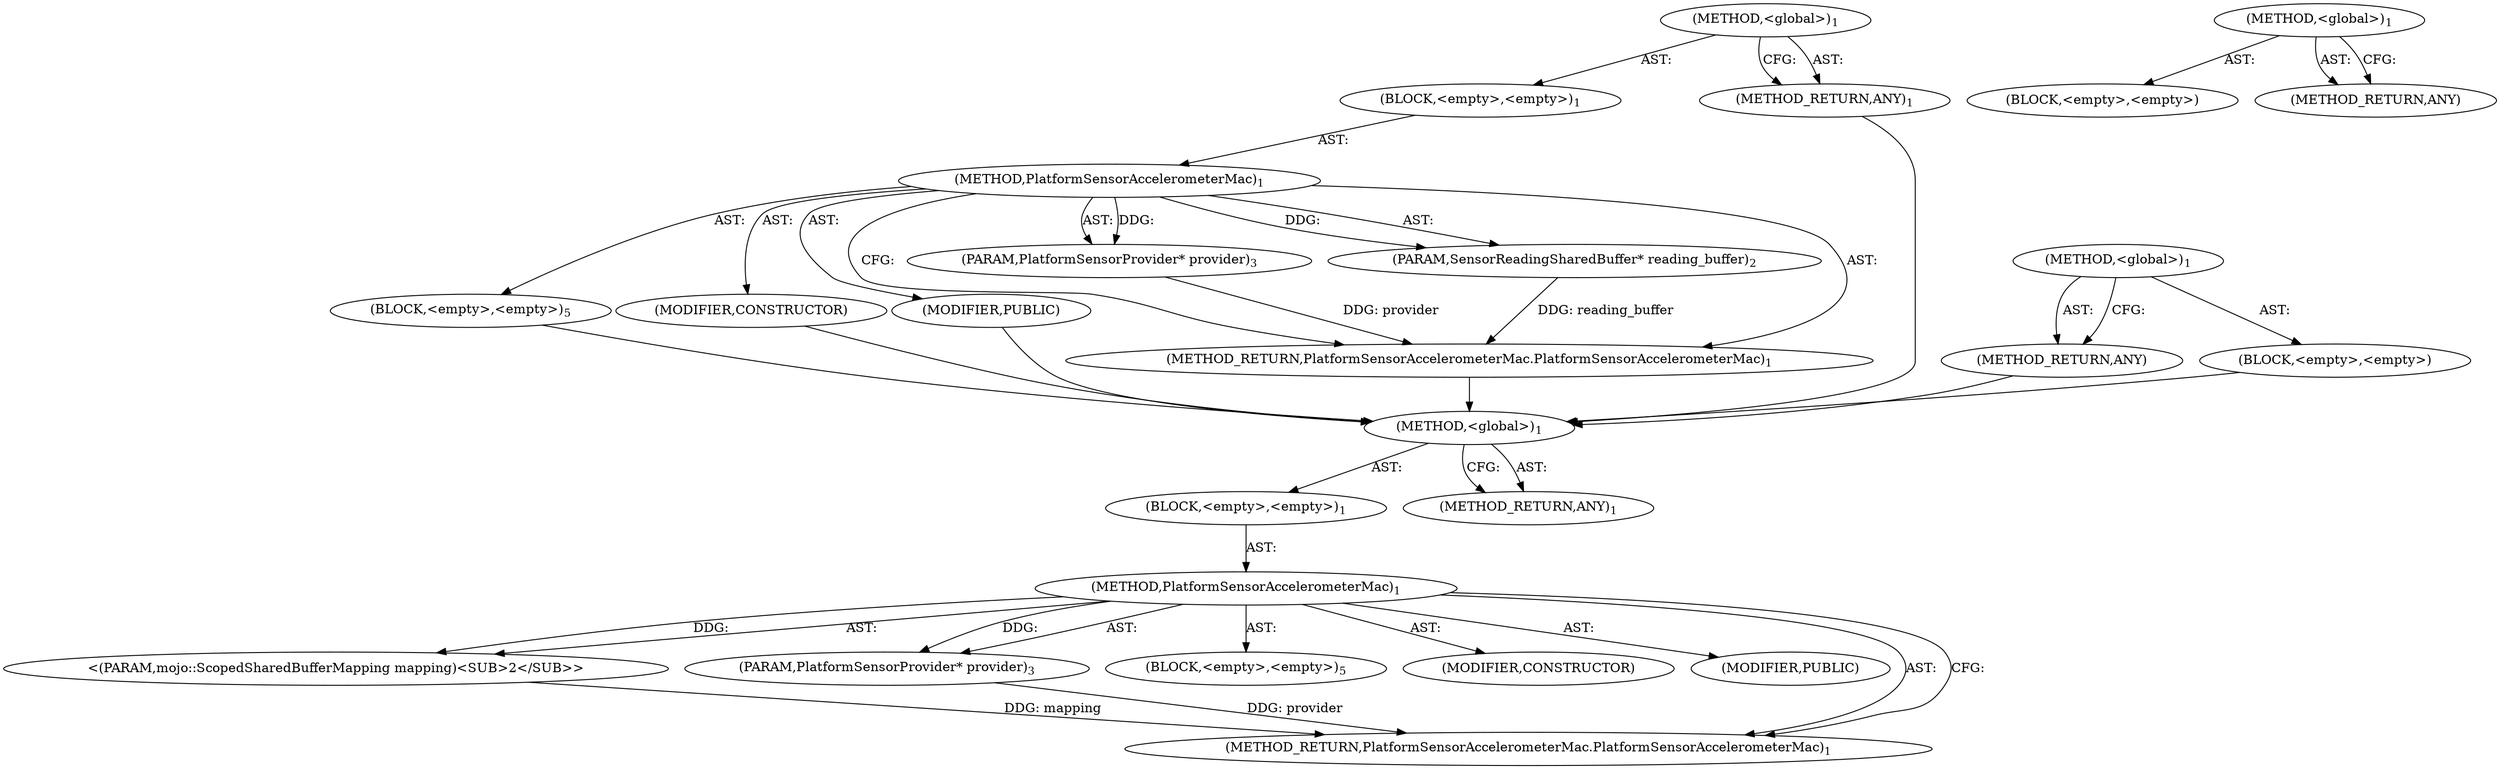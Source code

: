 digraph "&lt;global&gt;" {
vulnerable_6 [label=<(METHOD,&lt;global&gt;)<SUB>1</SUB>>];
vulnerable_7 [label=<(BLOCK,&lt;empty&gt;,&lt;empty&gt;)<SUB>1</SUB>>];
vulnerable_8 [label=<(METHOD,PlatformSensorAccelerometerMac)<SUB>1</SUB>>];
vulnerable_9 [label="<(PARAM,mojo::ScopedSharedBufferMapping mapping)<SUB>2</SUB>>"];
vulnerable_10 [label=<(PARAM,PlatformSensorProvider* provider)<SUB>3</SUB>>];
vulnerable_11 [label=<(BLOCK,&lt;empty&gt;,&lt;empty&gt;)<SUB>5</SUB>>];
vulnerable_12 [label=<(MODIFIER,CONSTRUCTOR)>];
vulnerable_13 [label=<(MODIFIER,PUBLIC)>];
vulnerable_14 [label=<(METHOD_RETURN,PlatformSensorAccelerometerMac.PlatformSensorAccelerometerMac)<SUB>1</SUB>>];
vulnerable_16 [label=<(METHOD_RETURN,ANY)<SUB>1</SUB>>];
vulnerable_29 [label=<(METHOD,&lt;global&gt;)<SUB>1</SUB>>];
vulnerable_30 [label=<(BLOCK,&lt;empty&gt;,&lt;empty&gt;)>];
vulnerable_31 [label=<(METHOD_RETURN,ANY)>];
fixed_6 [label=<(METHOD,&lt;global&gt;)<SUB>1</SUB>>];
fixed_7 [label=<(BLOCK,&lt;empty&gt;,&lt;empty&gt;)<SUB>1</SUB>>];
fixed_8 [label=<(METHOD,PlatformSensorAccelerometerMac)<SUB>1</SUB>>];
fixed_9 [label=<(PARAM,SensorReadingSharedBuffer* reading_buffer)<SUB>2</SUB>>];
fixed_10 [label=<(PARAM,PlatformSensorProvider* provider)<SUB>3</SUB>>];
fixed_11 [label=<(BLOCK,&lt;empty&gt;,&lt;empty&gt;)<SUB>5</SUB>>];
fixed_12 [label=<(MODIFIER,CONSTRUCTOR)>];
fixed_13 [label=<(MODIFIER,PUBLIC)>];
fixed_14 [label=<(METHOD_RETURN,PlatformSensorAccelerometerMac.PlatformSensorAccelerometerMac)<SUB>1</SUB>>];
fixed_16 [label=<(METHOD_RETURN,ANY)<SUB>1</SUB>>];
fixed_29 [label=<(METHOD,&lt;global&gt;)<SUB>1</SUB>>];
fixed_30 [label=<(BLOCK,&lt;empty&gt;,&lt;empty&gt;)>];
fixed_31 [label=<(METHOD_RETURN,ANY)>];
vulnerable_6 -> vulnerable_7  [key=0, label="AST: "];
vulnerable_6 -> vulnerable_16  [key=0, label="AST: "];
vulnerable_6 -> vulnerable_16  [key=1, label="CFG: "];
vulnerable_7 -> vulnerable_8  [key=0, label="AST: "];
vulnerable_8 -> vulnerable_9  [key=0, label="AST: "];
vulnerable_8 -> vulnerable_9  [key=1, label="DDG: "];
vulnerable_8 -> vulnerable_10  [key=0, label="AST: "];
vulnerable_8 -> vulnerable_10  [key=1, label="DDG: "];
vulnerable_8 -> vulnerable_11  [key=0, label="AST: "];
vulnerable_8 -> vulnerable_12  [key=0, label="AST: "];
vulnerable_8 -> vulnerable_13  [key=0, label="AST: "];
vulnerable_8 -> vulnerable_14  [key=0, label="AST: "];
vulnerable_8 -> vulnerable_14  [key=1, label="CFG: "];
vulnerable_9 -> vulnerable_14  [key=0, label="DDG: mapping"];
vulnerable_10 -> vulnerable_14  [key=0, label="DDG: provider"];
vulnerable_29 -> vulnerable_30  [key=0, label="AST: "];
vulnerable_29 -> vulnerable_31  [key=0, label="AST: "];
vulnerable_29 -> vulnerable_31  [key=1, label="CFG: "];
fixed_6 -> fixed_7  [key=0, label="AST: "];
fixed_6 -> fixed_16  [key=0, label="AST: "];
fixed_6 -> fixed_16  [key=1, label="CFG: "];
fixed_7 -> fixed_8  [key=0, label="AST: "];
fixed_8 -> fixed_9  [key=0, label="AST: "];
fixed_8 -> fixed_9  [key=1, label="DDG: "];
fixed_8 -> fixed_10  [key=0, label="AST: "];
fixed_8 -> fixed_10  [key=1, label="DDG: "];
fixed_8 -> fixed_11  [key=0, label="AST: "];
fixed_8 -> fixed_12  [key=0, label="AST: "];
fixed_8 -> fixed_13  [key=0, label="AST: "];
fixed_8 -> fixed_14  [key=0, label="AST: "];
fixed_8 -> fixed_14  [key=1, label="CFG: "];
fixed_9 -> fixed_14  [key=0, label="DDG: reading_buffer"];
fixed_10 -> fixed_14  [key=0, label="DDG: provider"];
fixed_11 -> vulnerable_6  [key=0];
fixed_12 -> vulnerable_6  [key=0];
fixed_13 -> vulnerable_6  [key=0];
fixed_14 -> vulnerable_6  [key=0];
fixed_16 -> vulnerable_6  [key=0];
fixed_29 -> fixed_30  [key=0, label="AST: "];
fixed_29 -> fixed_31  [key=0, label="AST: "];
fixed_29 -> fixed_31  [key=1, label="CFG: "];
fixed_30 -> vulnerable_6  [key=0];
fixed_31 -> vulnerable_6  [key=0];
}
